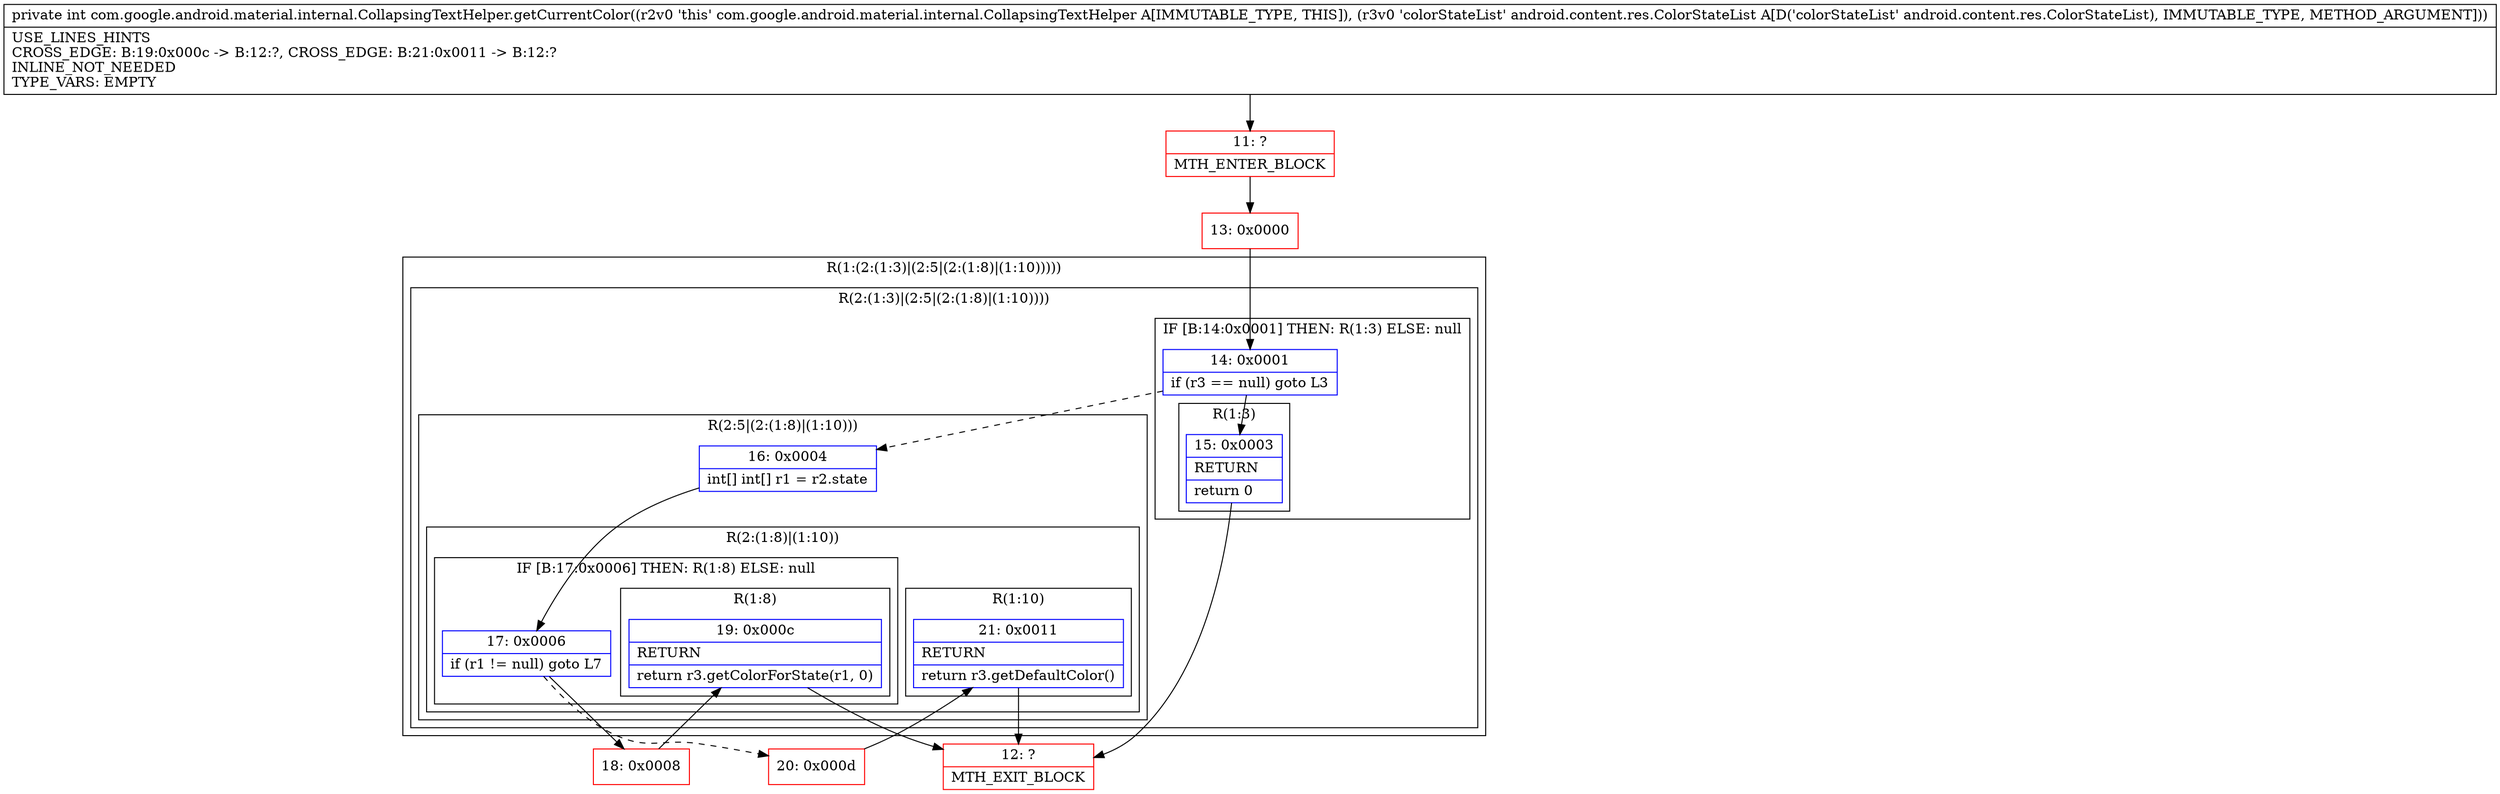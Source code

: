 digraph "CFG forcom.google.android.material.internal.CollapsingTextHelper.getCurrentColor(Landroid\/content\/res\/ColorStateList;)I" {
subgraph cluster_Region_1661921635 {
label = "R(1:(2:(1:3)|(2:5|(2:(1:8)|(1:10)))))";
node [shape=record,color=blue];
subgraph cluster_Region_176717212 {
label = "R(2:(1:3)|(2:5|(2:(1:8)|(1:10))))";
node [shape=record,color=blue];
subgraph cluster_IfRegion_384837510 {
label = "IF [B:14:0x0001] THEN: R(1:3) ELSE: null";
node [shape=record,color=blue];
Node_14 [shape=record,label="{14\:\ 0x0001|if (r3 == null) goto L3\l}"];
subgraph cluster_Region_985534400 {
label = "R(1:3)";
node [shape=record,color=blue];
Node_15 [shape=record,label="{15\:\ 0x0003|RETURN\l|return 0\l}"];
}
}
subgraph cluster_Region_1634204446 {
label = "R(2:5|(2:(1:8)|(1:10)))";
node [shape=record,color=blue];
Node_16 [shape=record,label="{16\:\ 0x0004|int[] int[] r1 = r2.state\l}"];
subgraph cluster_Region_787463173 {
label = "R(2:(1:8)|(1:10))";
node [shape=record,color=blue];
subgraph cluster_IfRegion_251287902 {
label = "IF [B:17:0x0006] THEN: R(1:8) ELSE: null";
node [shape=record,color=blue];
Node_17 [shape=record,label="{17\:\ 0x0006|if (r1 != null) goto L7\l}"];
subgraph cluster_Region_879213876 {
label = "R(1:8)";
node [shape=record,color=blue];
Node_19 [shape=record,label="{19\:\ 0x000c|RETURN\l|return r3.getColorForState(r1, 0)\l}"];
}
}
subgraph cluster_Region_1732395225 {
label = "R(1:10)";
node [shape=record,color=blue];
Node_21 [shape=record,label="{21\:\ 0x0011|RETURN\l|return r3.getDefaultColor()\l}"];
}
}
}
}
}
Node_11 [shape=record,color=red,label="{11\:\ ?|MTH_ENTER_BLOCK\l}"];
Node_13 [shape=record,color=red,label="{13\:\ 0x0000}"];
Node_12 [shape=record,color=red,label="{12\:\ ?|MTH_EXIT_BLOCK\l}"];
Node_18 [shape=record,color=red,label="{18\:\ 0x0008}"];
Node_20 [shape=record,color=red,label="{20\:\ 0x000d}"];
MethodNode[shape=record,label="{private int com.google.android.material.internal.CollapsingTextHelper.getCurrentColor((r2v0 'this' com.google.android.material.internal.CollapsingTextHelper A[IMMUTABLE_TYPE, THIS]), (r3v0 'colorStateList' android.content.res.ColorStateList A[D('colorStateList' android.content.res.ColorStateList), IMMUTABLE_TYPE, METHOD_ARGUMENT]))  | USE_LINES_HINTS\lCROSS_EDGE: B:19:0x000c \-\> B:12:?, CROSS_EDGE: B:21:0x0011 \-\> B:12:?\lINLINE_NOT_NEEDED\lTYPE_VARS: EMPTY\l}"];
MethodNode -> Node_11;Node_14 -> Node_15;
Node_14 -> Node_16[style=dashed];
Node_15 -> Node_12;
Node_16 -> Node_17;
Node_17 -> Node_18;
Node_17 -> Node_20[style=dashed];
Node_19 -> Node_12;
Node_21 -> Node_12;
Node_11 -> Node_13;
Node_13 -> Node_14;
Node_18 -> Node_19;
Node_20 -> Node_21;
}

